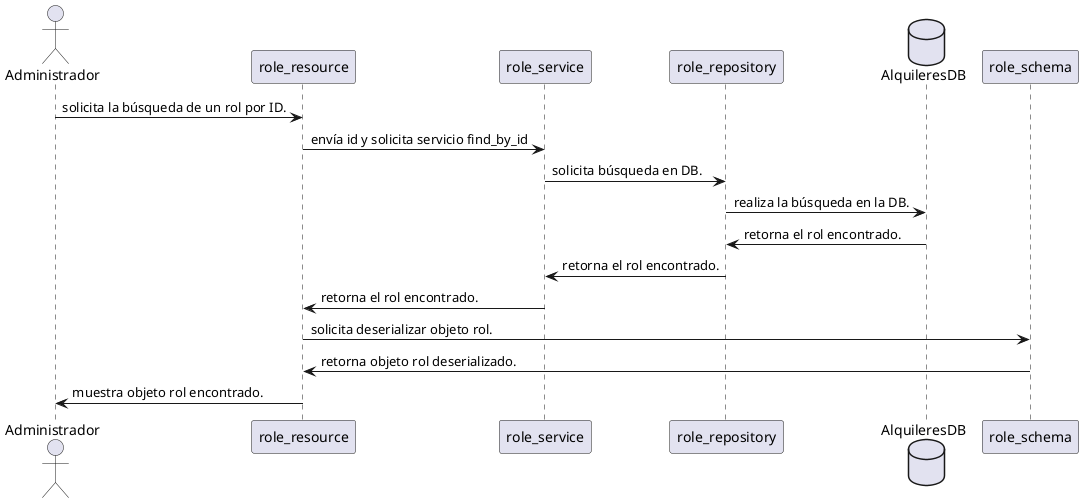 @startuml Diagrama de Secuencia - Búsqueda de rol por ID

actor Administrador

Administrador -> role_resource: solicita la búsqueda de un rol por ID.
role_resource -> role_service: envía id y solicita servicio find_by_id
role_service -> role_repository: solicita búsqueda en DB.

database AlquileresDB

role_repository -> AlquileresDB: realiza la búsqueda en la DB.
AlquileresDB -> role_repository: retorna el rol encontrado.
role_repository -> role_service: retorna el rol encontrado.
role_service -> role_resource: retorna el rol encontrado.
role_resource -> role_schema: solicita deserializar objeto rol.
role_schema -> role_resource: retorna objeto rol deserializado.
role_resource -> Administrador: muestra objeto rol encontrado.

@enduml